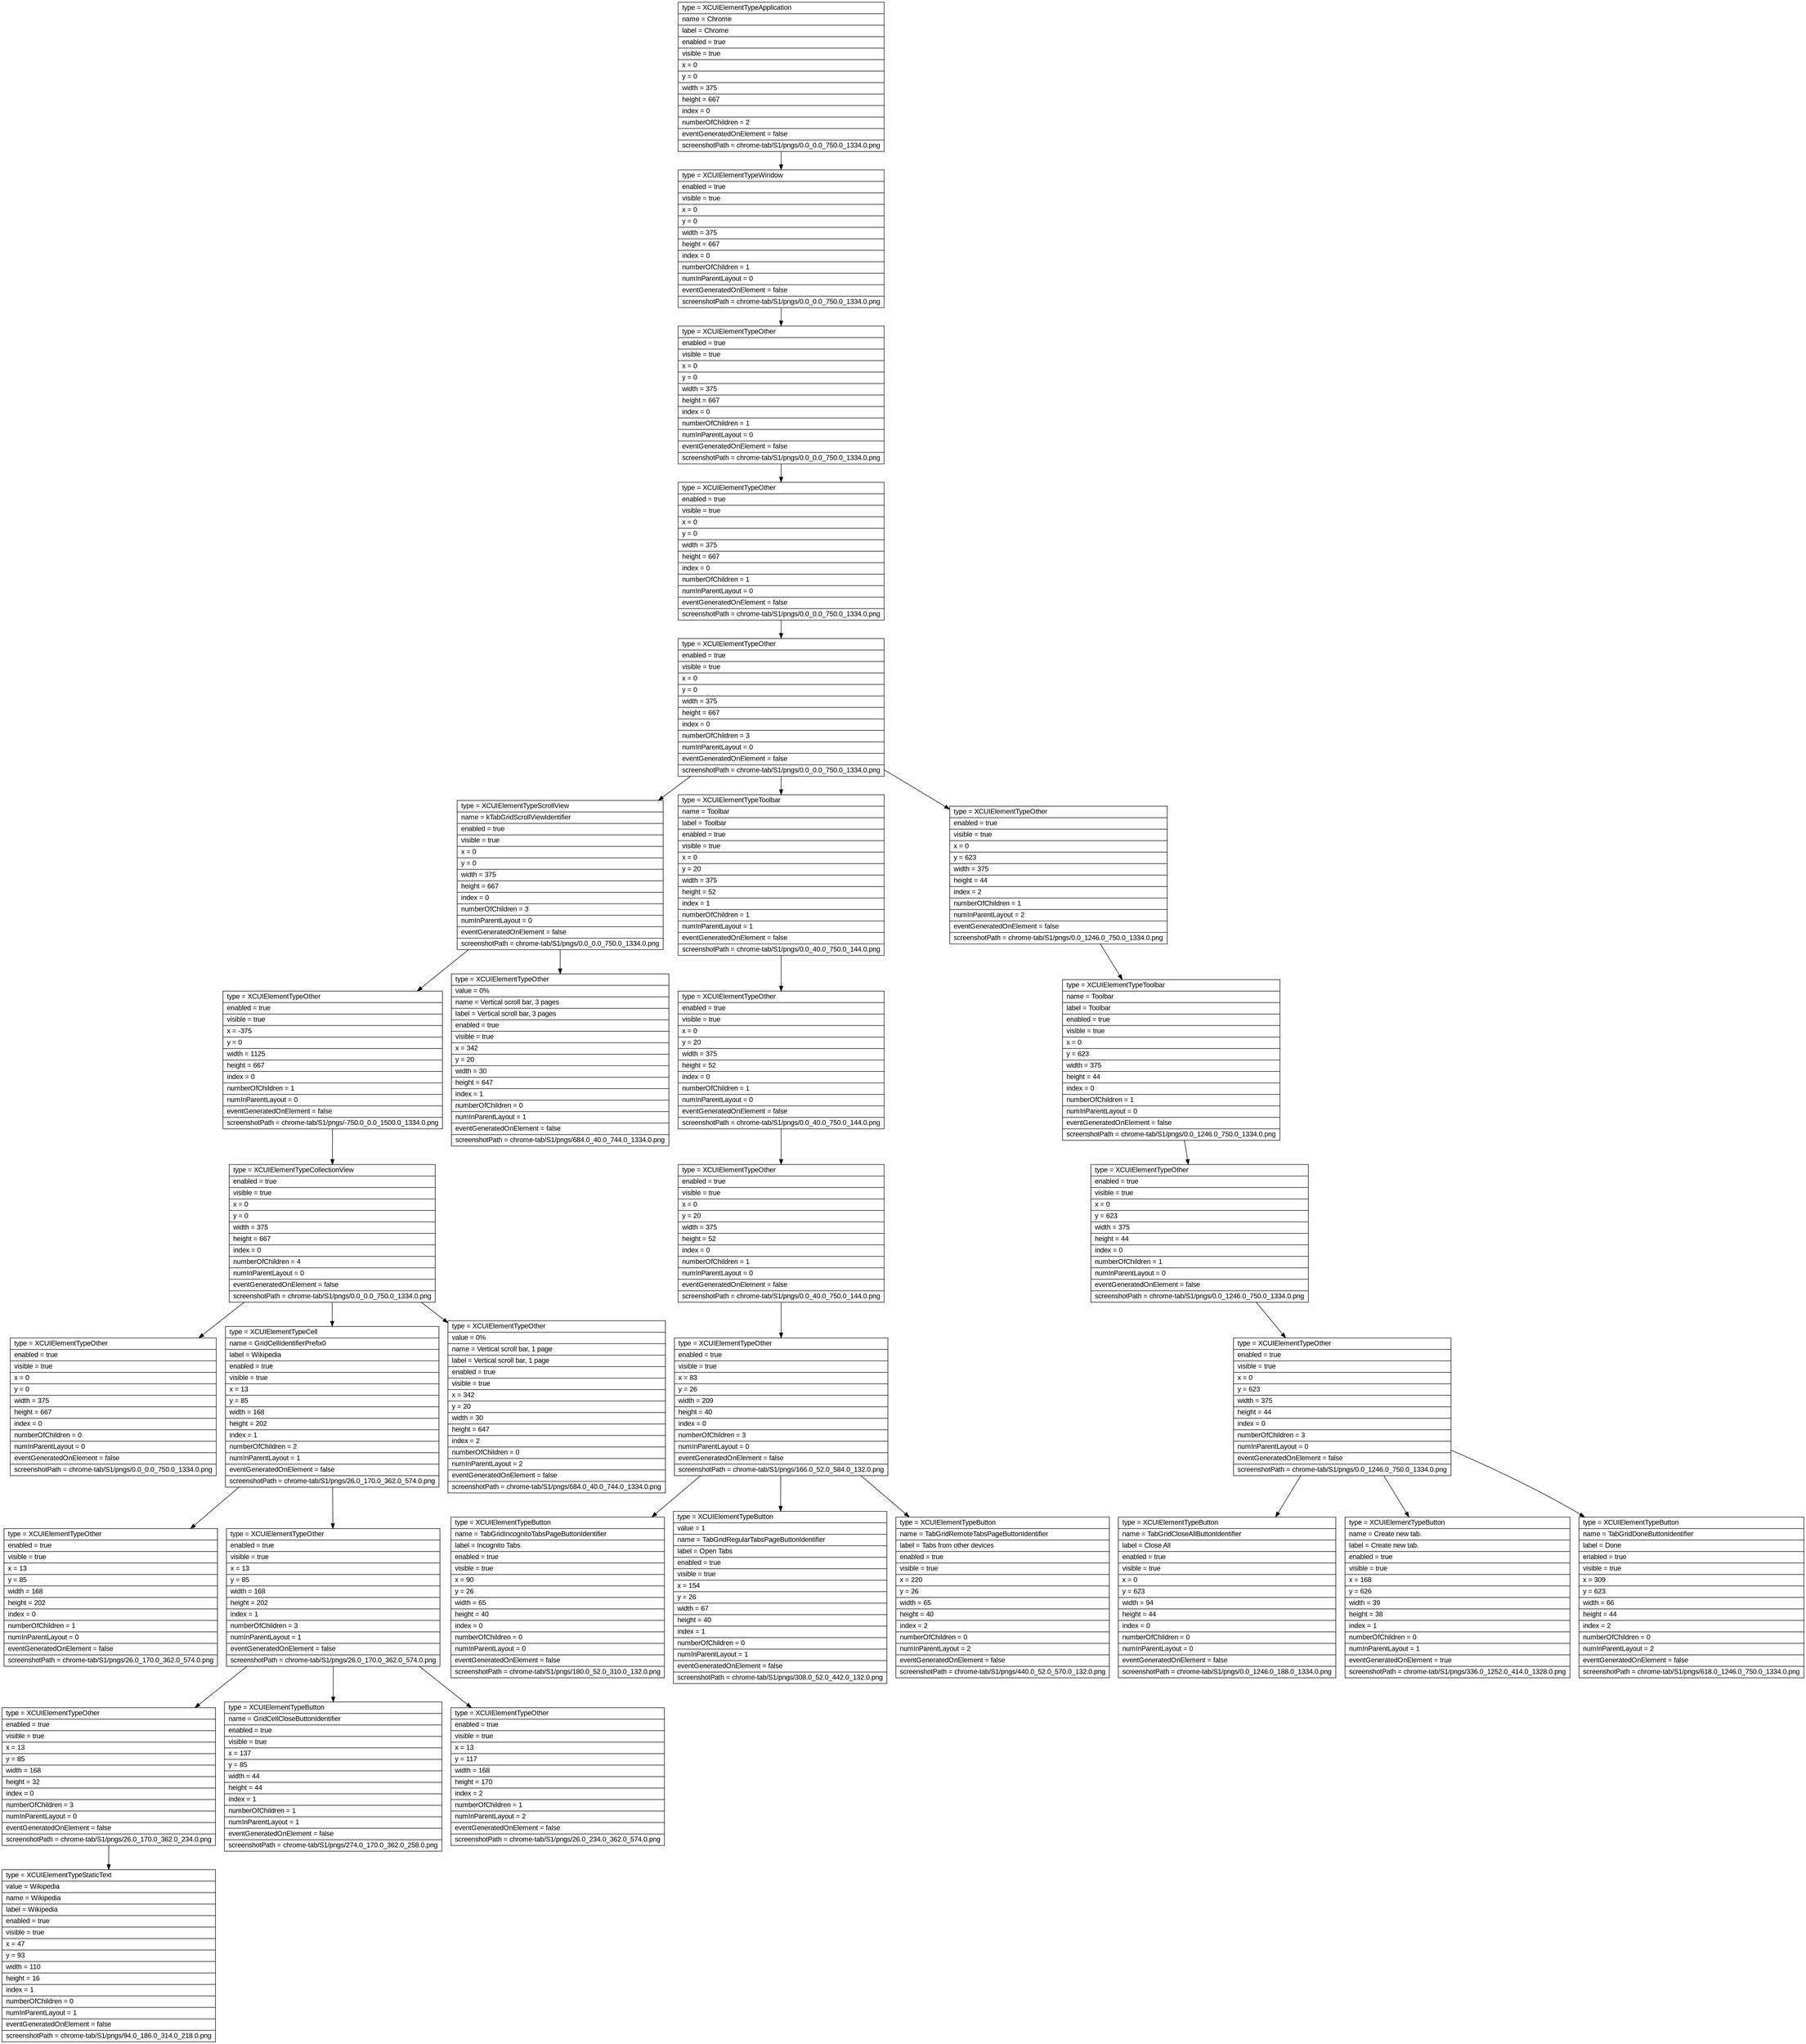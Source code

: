 digraph Layout {

	node [shape=record fontname=Arial];

	0	[label="{type = XCUIElementTypeApplication\l|name = Chrome\l|label = Chrome\l|enabled = true\l|visible = true\l|x = 0\l|y = 0\l|width = 375\l|height = 667\l|index = 0\l|numberOfChildren = 2\l|eventGeneratedOnElement = false \l|screenshotPath = chrome-tab/S1/pngs/0.0_0.0_750.0_1334.0.png\l}"]
	1	[label="{type = XCUIElementTypeWindow\l|enabled = true\l|visible = true\l|x = 0\l|y = 0\l|width = 375\l|height = 667\l|index = 0\l|numberOfChildren = 1\l|numInParentLayout = 0\l|eventGeneratedOnElement = false \l|screenshotPath = chrome-tab/S1/pngs/0.0_0.0_750.0_1334.0.png\l}"]
	2	[label="{type = XCUIElementTypeOther\l|enabled = true\l|visible = true\l|x = 0\l|y = 0\l|width = 375\l|height = 667\l|index = 0\l|numberOfChildren = 1\l|numInParentLayout = 0\l|eventGeneratedOnElement = false \l|screenshotPath = chrome-tab/S1/pngs/0.0_0.0_750.0_1334.0.png\l}"]
	3	[label="{type = XCUIElementTypeOther\l|enabled = true\l|visible = true\l|x = 0\l|y = 0\l|width = 375\l|height = 667\l|index = 0\l|numberOfChildren = 1\l|numInParentLayout = 0\l|eventGeneratedOnElement = false \l|screenshotPath = chrome-tab/S1/pngs/0.0_0.0_750.0_1334.0.png\l}"]
	4	[label="{type = XCUIElementTypeOther\l|enabled = true\l|visible = true\l|x = 0\l|y = 0\l|width = 375\l|height = 667\l|index = 0\l|numberOfChildren = 3\l|numInParentLayout = 0\l|eventGeneratedOnElement = false \l|screenshotPath = chrome-tab/S1/pngs/0.0_0.0_750.0_1334.0.png\l}"]
	5	[label="{type = XCUIElementTypeScrollView\l|name = kTabGridScrollViewIdentifier\l|enabled = true\l|visible = true\l|x = 0\l|y = 0\l|width = 375\l|height = 667\l|index = 0\l|numberOfChildren = 3\l|numInParentLayout = 0\l|eventGeneratedOnElement = false \l|screenshotPath = chrome-tab/S1/pngs/0.0_0.0_750.0_1334.0.png\l}"]
	6	[label="{type = XCUIElementTypeToolbar\l|name = Toolbar\l|label = Toolbar\l|enabled = true\l|visible = true\l|x = 0\l|y = 20\l|width = 375\l|height = 52\l|index = 1\l|numberOfChildren = 1\l|numInParentLayout = 1\l|eventGeneratedOnElement = false \l|screenshotPath = chrome-tab/S1/pngs/0.0_40.0_750.0_144.0.png\l}"]
	7	[label="{type = XCUIElementTypeOther\l|enabled = true\l|visible = true\l|x = 0\l|y = 623\l|width = 375\l|height = 44\l|index = 2\l|numberOfChildren = 1\l|numInParentLayout = 2\l|eventGeneratedOnElement = false \l|screenshotPath = chrome-tab/S1/pngs/0.0_1246.0_750.0_1334.0.png\l}"]
	8	[label="{type = XCUIElementTypeOther\l|enabled = true\l|visible = true\l|x = -375\l|y = 0\l|width = 1125\l|height = 667\l|index = 0\l|numberOfChildren = 1\l|numInParentLayout = 0\l|eventGeneratedOnElement = false \l|screenshotPath = chrome-tab/S1/pngs/-750.0_0.0_1500.0_1334.0.png\l}"]
	9	[label="{type = XCUIElementTypeOther\l|value = 0%\l|name = Vertical scroll bar, 3 pages\l|label = Vertical scroll bar, 3 pages\l|enabled = true\l|visible = true\l|x = 342\l|y = 20\l|width = 30\l|height = 647\l|index = 1\l|numberOfChildren = 0\l|numInParentLayout = 1\l|eventGeneratedOnElement = false \l|screenshotPath = chrome-tab/S1/pngs/684.0_40.0_744.0_1334.0.png\l}"]
	10	[label="{type = XCUIElementTypeOther\l|enabled = true\l|visible = true\l|x = 0\l|y = 20\l|width = 375\l|height = 52\l|index = 0\l|numberOfChildren = 1\l|numInParentLayout = 0\l|eventGeneratedOnElement = false \l|screenshotPath = chrome-tab/S1/pngs/0.0_40.0_750.0_144.0.png\l}"]
	11	[label="{type = XCUIElementTypeToolbar\l|name = Toolbar\l|label = Toolbar\l|enabled = true\l|visible = true\l|x = 0\l|y = 623\l|width = 375\l|height = 44\l|index = 0\l|numberOfChildren = 1\l|numInParentLayout = 0\l|eventGeneratedOnElement = false \l|screenshotPath = chrome-tab/S1/pngs/0.0_1246.0_750.0_1334.0.png\l}"]
	12	[label="{type = XCUIElementTypeCollectionView\l|enabled = true\l|visible = true\l|x = 0\l|y = 0\l|width = 375\l|height = 667\l|index = 0\l|numberOfChildren = 4\l|numInParentLayout = 0\l|eventGeneratedOnElement = false \l|screenshotPath = chrome-tab/S1/pngs/0.0_0.0_750.0_1334.0.png\l}"]
	13	[label="{type = XCUIElementTypeOther\l|enabled = true\l|visible = true\l|x = 0\l|y = 20\l|width = 375\l|height = 52\l|index = 0\l|numberOfChildren = 1\l|numInParentLayout = 0\l|eventGeneratedOnElement = false \l|screenshotPath = chrome-tab/S1/pngs/0.0_40.0_750.0_144.0.png\l}"]
	14	[label="{type = XCUIElementTypeOther\l|enabled = true\l|visible = true\l|x = 0\l|y = 623\l|width = 375\l|height = 44\l|index = 0\l|numberOfChildren = 1\l|numInParentLayout = 0\l|eventGeneratedOnElement = false \l|screenshotPath = chrome-tab/S1/pngs/0.0_1246.0_750.0_1334.0.png\l}"]
	15	[label="{type = XCUIElementTypeOther\l|enabled = true\l|visible = true\l|x = 0\l|y = 0\l|width = 375\l|height = 667\l|index = 0\l|numberOfChildren = 0\l|numInParentLayout = 0\l|eventGeneratedOnElement = false \l|screenshotPath = chrome-tab/S1/pngs/0.0_0.0_750.0_1334.0.png\l}"]
	16	[label="{type = XCUIElementTypeCell\l|name = GridCellIdentifierPrefix0\l|label = Wikipedia\l|enabled = true\l|visible = true\l|x = 13\l|y = 85\l|width = 168\l|height = 202\l|index = 1\l|numberOfChildren = 2\l|numInParentLayout = 1\l|eventGeneratedOnElement = false \l|screenshotPath = chrome-tab/S1/pngs/26.0_170.0_362.0_574.0.png\l}"]
	17	[label="{type = XCUIElementTypeOther\l|value = 0%\l|name = Vertical scroll bar, 1 page\l|label = Vertical scroll bar, 1 page\l|enabled = true\l|visible = true\l|x = 342\l|y = 20\l|width = 30\l|height = 647\l|index = 2\l|numberOfChildren = 0\l|numInParentLayout = 2\l|eventGeneratedOnElement = false \l|screenshotPath = chrome-tab/S1/pngs/684.0_40.0_744.0_1334.0.png\l}"]
	18	[label="{type = XCUIElementTypeOther\l|enabled = true\l|visible = true\l|x = 83\l|y = 26\l|width = 209\l|height = 40\l|index = 0\l|numberOfChildren = 3\l|numInParentLayout = 0\l|eventGeneratedOnElement = false \l|screenshotPath = chrome-tab/S1/pngs/166.0_52.0_584.0_132.0.png\l}"]
	19	[label="{type = XCUIElementTypeOther\l|enabled = true\l|visible = true\l|x = 0\l|y = 623\l|width = 375\l|height = 44\l|index = 0\l|numberOfChildren = 3\l|numInParentLayout = 0\l|eventGeneratedOnElement = false \l|screenshotPath = chrome-tab/S1/pngs/0.0_1246.0_750.0_1334.0.png\l}"]
	20	[label="{type = XCUIElementTypeOther\l|enabled = true\l|visible = true\l|x = 13\l|y = 85\l|width = 168\l|height = 202\l|index = 0\l|numberOfChildren = 1\l|numInParentLayout = 0\l|eventGeneratedOnElement = false \l|screenshotPath = chrome-tab/S1/pngs/26.0_170.0_362.0_574.0.png\l}"]
	21	[label="{type = XCUIElementTypeOther\l|enabled = true\l|visible = true\l|x = 13\l|y = 85\l|width = 168\l|height = 202\l|index = 1\l|numberOfChildren = 3\l|numInParentLayout = 1\l|eventGeneratedOnElement = false \l|screenshotPath = chrome-tab/S1/pngs/26.0_170.0_362.0_574.0.png\l}"]
	22	[label="{type = XCUIElementTypeButton\l|name = TabGridIncognitoTabsPageButtonIdentifier\l|label = Incognito Tabs\l|enabled = true\l|visible = true\l|x = 90\l|y = 26\l|width = 65\l|height = 40\l|index = 0\l|numberOfChildren = 0\l|numInParentLayout = 0\l|eventGeneratedOnElement = false \l|screenshotPath = chrome-tab/S1/pngs/180.0_52.0_310.0_132.0.png\l}"]
	23	[label="{type = XCUIElementTypeButton\l|value = 1\l|name = TabGridRegularTabsPageButtonIdentifier\l|label = Open Tabs\l|enabled = true\l|visible = true\l|x = 154\l|y = 26\l|width = 67\l|height = 40\l|index = 1\l|numberOfChildren = 0\l|numInParentLayout = 1\l|eventGeneratedOnElement = false \l|screenshotPath = chrome-tab/S1/pngs/308.0_52.0_442.0_132.0.png\l}"]
	24	[label="{type = XCUIElementTypeButton\l|name = TabGridRemoteTabsPageButtonIdentifier\l|label = Tabs from other devices\l|enabled = true\l|visible = true\l|x = 220\l|y = 26\l|width = 65\l|height = 40\l|index = 2\l|numberOfChildren = 0\l|numInParentLayout = 2\l|eventGeneratedOnElement = false \l|screenshotPath = chrome-tab/S1/pngs/440.0_52.0_570.0_132.0.png\l}"]
	25	[label="{type = XCUIElementTypeButton\l|name = TabGridCloseAllButtonIdentifier\l|label = Close All\l|enabled = true\l|visible = true\l|x = 0\l|y = 623\l|width = 94\l|height = 44\l|index = 0\l|numberOfChildren = 0\l|numInParentLayout = 0\l|eventGeneratedOnElement = false \l|screenshotPath = chrome-tab/S1/pngs/0.0_1246.0_188.0_1334.0.png\l}"]
	26	[label="{type = XCUIElementTypeButton\l|name = Create new tab.\l|label = Create new tab.\l|enabled = true\l|visible = true\l|x = 168\l|y = 626\l|width = 39\l|height = 38\l|index = 1\l|numberOfChildren = 0\l|numInParentLayout = 1\l|eventGeneratedOnElement = true \l|screenshotPath = chrome-tab/S1/pngs/336.0_1252.0_414.0_1328.0.png\l}"]
	27	[label="{type = XCUIElementTypeButton\l|name = TabGridDoneButtonIdentifier\l|label = Done\l|enabled = true\l|visible = true\l|x = 309\l|y = 623\l|width = 66\l|height = 44\l|index = 2\l|numberOfChildren = 0\l|numInParentLayout = 2\l|eventGeneratedOnElement = false \l|screenshotPath = chrome-tab/S1/pngs/618.0_1246.0_750.0_1334.0.png\l}"]
	28	[label="{type = XCUIElementTypeOther\l|enabled = true\l|visible = true\l|x = 13\l|y = 85\l|width = 168\l|height = 32\l|index = 0\l|numberOfChildren = 3\l|numInParentLayout = 0\l|eventGeneratedOnElement = false \l|screenshotPath = chrome-tab/S1/pngs/26.0_170.0_362.0_234.0.png\l}"]
	29	[label="{type = XCUIElementTypeButton\l|name = GridCellCloseButtonIdentifier\l|enabled = true\l|visible = true\l|x = 137\l|y = 85\l|width = 44\l|height = 44\l|index = 1\l|numberOfChildren = 1\l|numInParentLayout = 1\l|eventGeneratedOnElement = false \l|screenshotPath = chrome-tab/S1/pngs/274.0_170.0_362.0_258.0.png\l}"]
	30	[label="{type = XCUIElementTypeOther\l|enabled = true\l|visible = true\l|x = 13\l|y = 117\l|width = 168\l|height = 170\l|index = 2\l|numberOfChildren = 1\l|numInParentLayout = 2\l|eventGeneratedOnElement = false \l|screenshotPath = chrome-tab/S1/pngs/26.0_234.0_362.0_574.0.png\l}"]
	31	[label="{type = XCUIElementTypeStaticText\l|value = Wikipedia\l|name = Wikipedia\l|label = Wikipedia\l|enabled = true\l|visible = true\l|x = 47\l|y = 93\l|width = 110\l|height = 16\l|index = 1\l|numberOfChildren = 0\l|numInParentLayout = 1\l|eventGeneratedOnElement = false \l|screenshotPath = chrome-tab/S1/pngs/94.0_186.0_314.0_218.0.png\l}"]


	0 -> 1
	1 -> 2
	2 -> 3
	3 -> 4
	4 -> 5
	4 -> 6
	4 -> 7
	5 -> 8
	5 -> 9
	6 -> 10
	7 -> 11
	8 -> 12
	10 -> 13
	11 -> 14
	12 -> 15
	12 -> 16
	12 -> 17
	13 -> 18
	14 -> 19
	16 -> 20
	16 -> 21
	18 -> 22
	18 -> 23
	18 -> 24
	19 -> 25
	19 -> 26
	19 -> 27
	21 -> 28
	21 -> 29
	21 -> 30
	28 -> 31


}